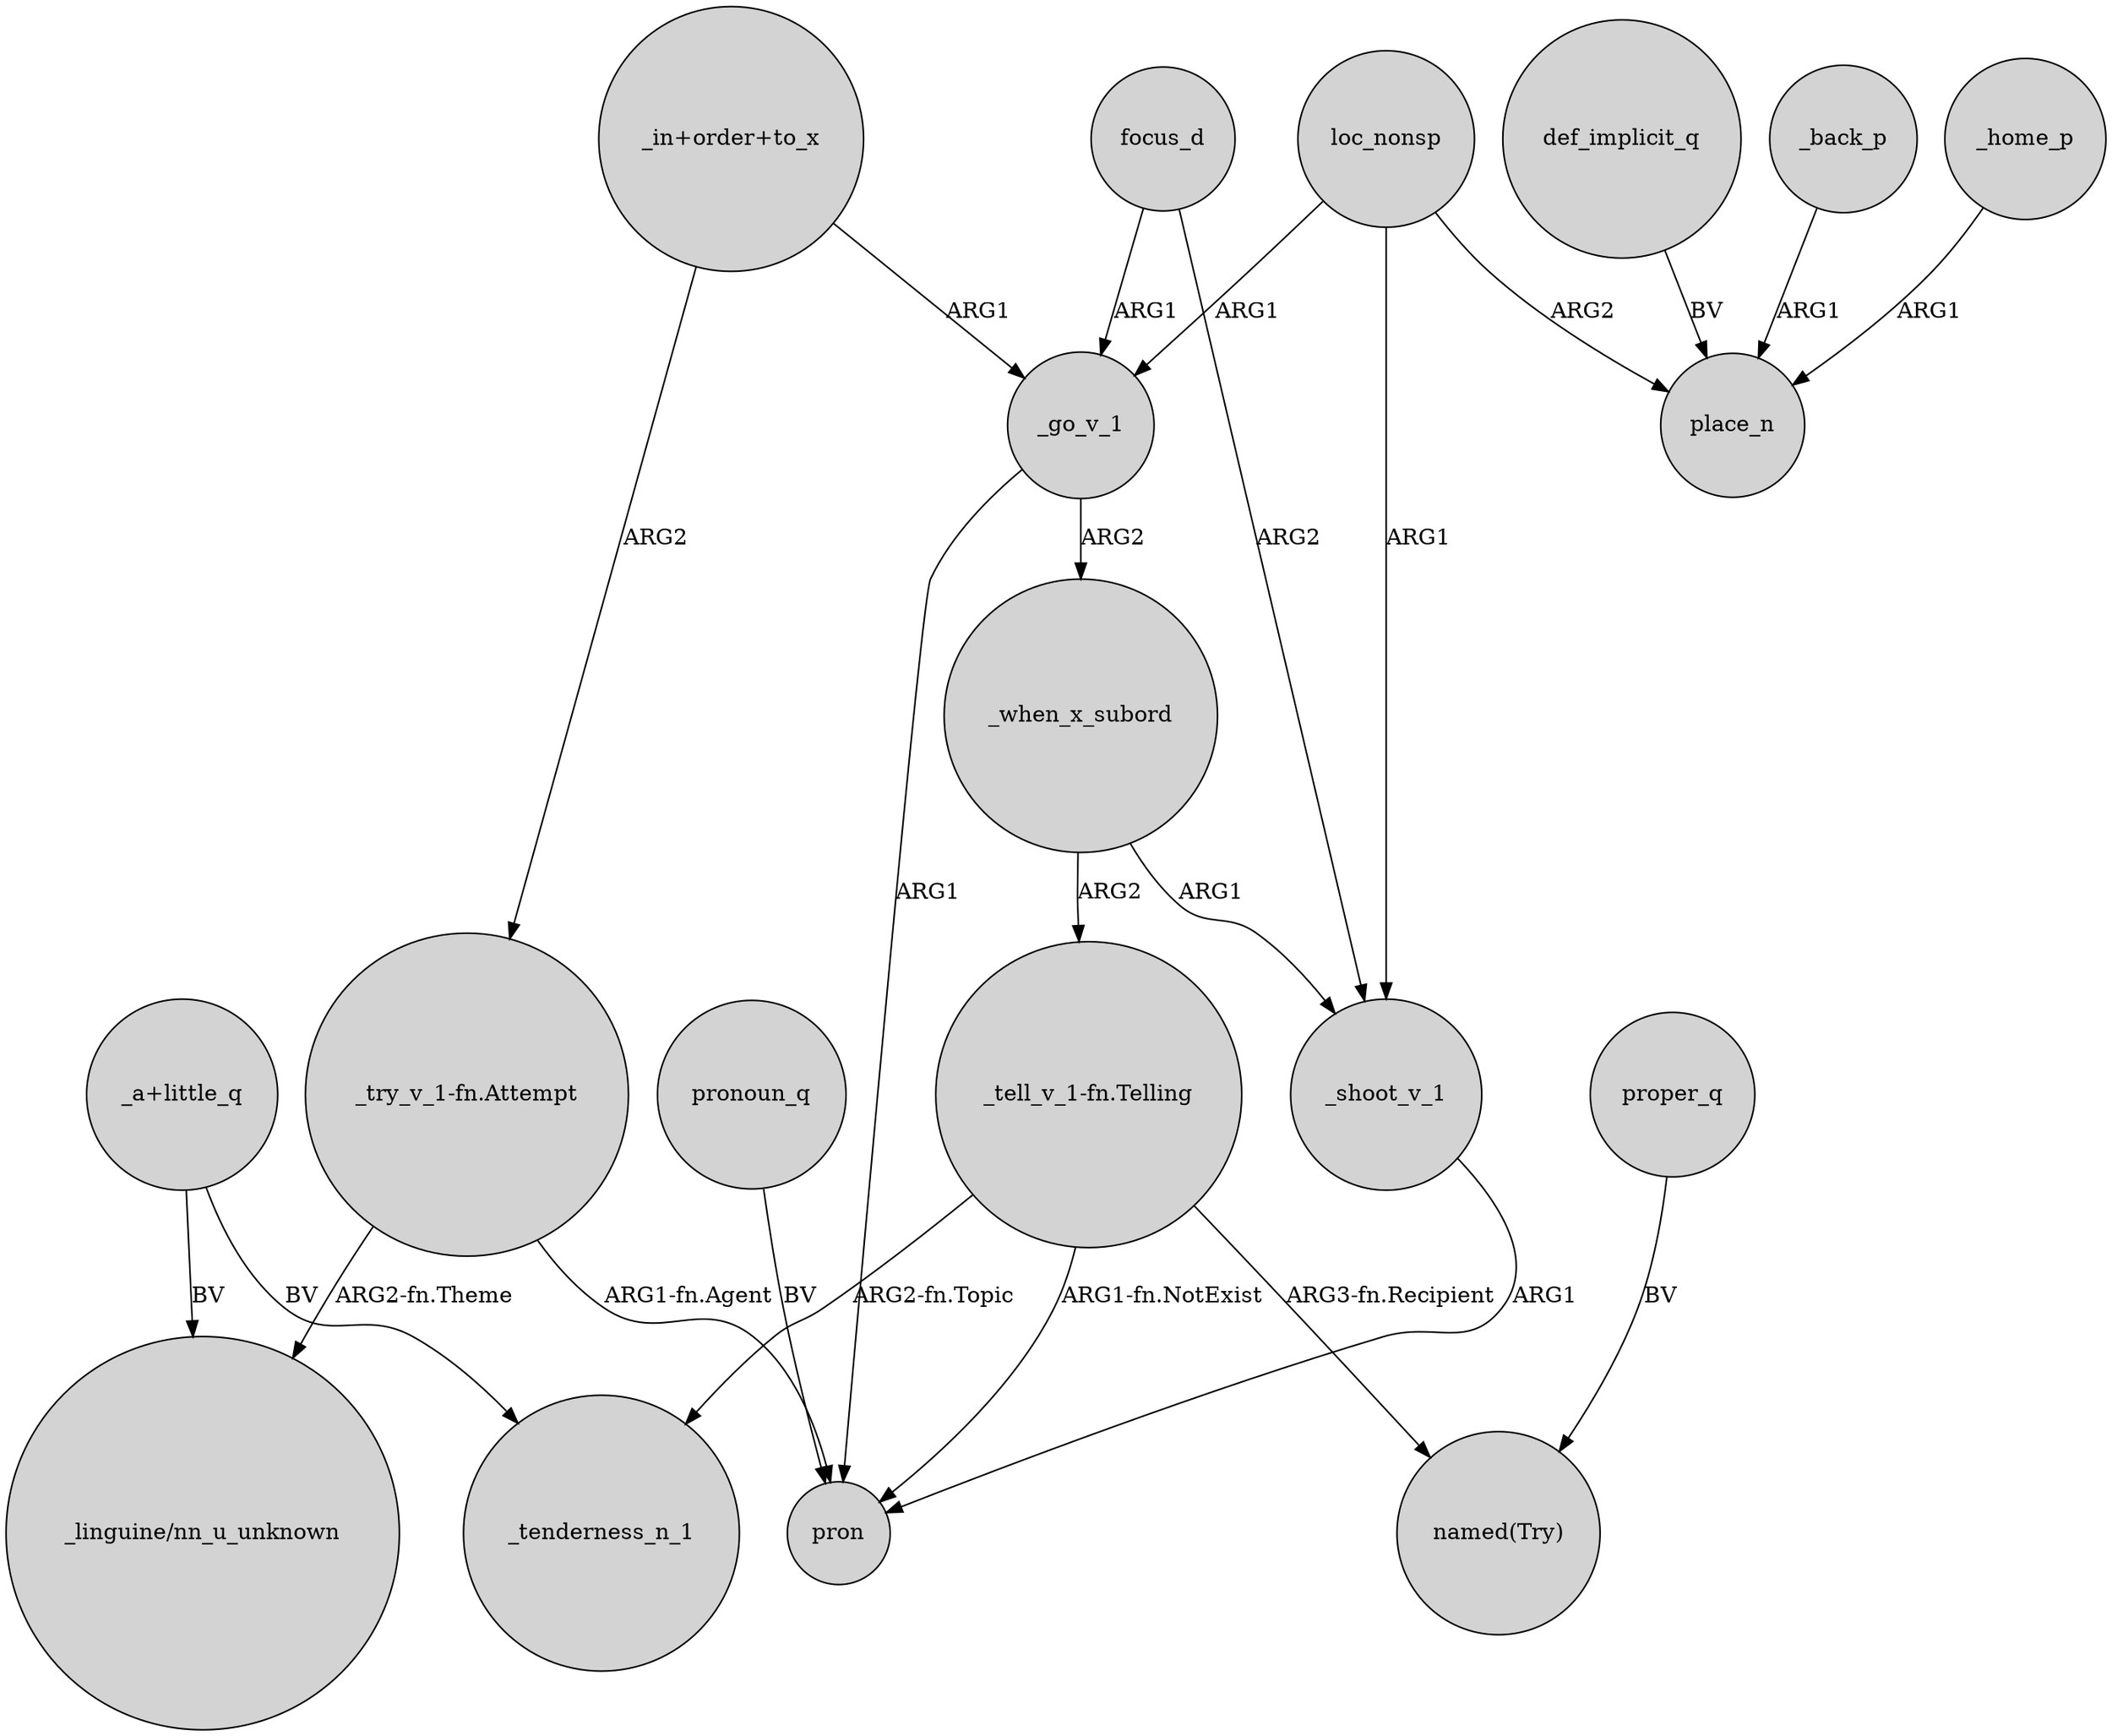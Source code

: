 digraph {
	node [shape=circle style=filled]
	_shoot_v_1 -> pron [label=ARG1]
	focus_d -> _go_v_1 [label=ARG1]
	def_implicit_q -> place_n [label=BV]
	"_tell_v_1-fn.Telling" -> _tenderness_n_1 [label="ARG2-fn.Topic"]
	_when_x_subord -> _shoot_v_1 [label=ARG1]
	_when_x_subord -> "_tell_v_1-fn.Telling" [label=ARG2]
	focus_d -> _shoot_v_1 [label=ARG2]
	pronoun_q -> pron [label=BV]
	"_in+order+to_x" -> _go_v_1 [label=ARG1]
	_go_v_1 -> _when_x_subord [label=ARG2]
	"_try_v_1-fn.Attempt" -> "_linguine/nn_u_unknown" [label="ARG2-fn.Theme"]
	"_a+little_q" -> _tenderness_n_1 [label=BV]
	loc_nonsp -> _shoot_v_1 [label=ARG1]
	_go_v_1 -> pron [label=ARG1]
	"_a+little_q" -> "_linguine/nn_u_unknown" [label=BV]
	"_try_v_1-fn.Attempt" -> pron [label="ARG1-fn.Agent"]
	loc_nonsp -> place_n [label=ARG2]
	_back_p -> place_n [label=ARG1]
	proper_q -> "named(Try)" [label=BV]
	loc_nonsp -> _go_v_1 [label=ARG1]
	_home_p -> place_n [label=ARG1]
	"_tell_v_1-fn.Telling" -> "named(Try)" [label="ARG3-fn.Recipient"]
	"_in+order+to_x" -> "_try_v_1-fn.Attempt" [label=ARG2]
	"_tell_v_1-fn.Telling" -> pron [label="ARG1-fn.NotExist"]
}
